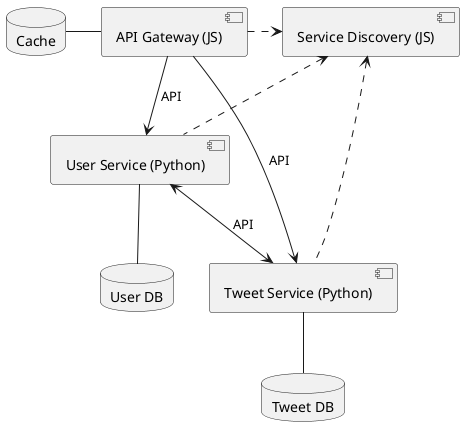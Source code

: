@startuml System Architecture

[API Gateway (JS)] as AG
database "Cache" as CACHE
[Service Discovery (JS)] as SD

[User Service (Python)] as US
database "User DB" as UDB

[Tweet Service (Python)] as TS
database "Tweet DB" as TDB

US <--> TS : API

AG -left- CACHE
AG --> US : API
AG --> TS : API

US -down- UDB
TS -down- TDB

AG .> SD

SD <.. US
SD <.. TS

@enduml
